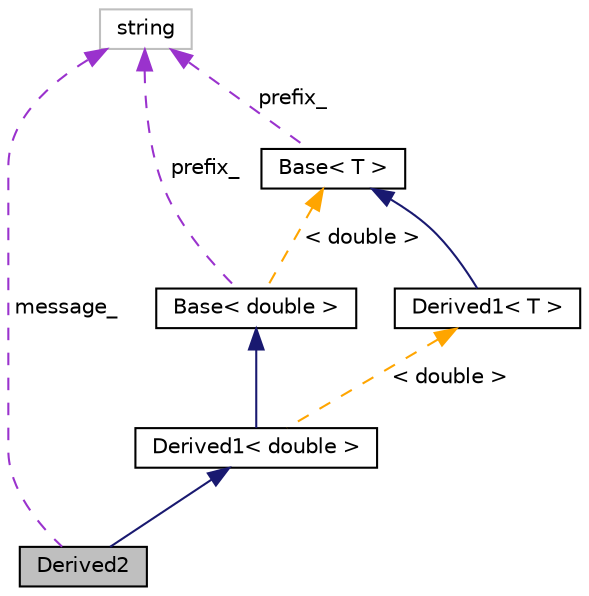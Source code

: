 digraph "Derived2"
{
  edge [fontname="Helvetica",fontsize="10",labelfontname="Helvetica",labelfontsize="10"];
  node [fontname="Helvetica",fontsize="10",shape=record];
  Node5 [label="Derived2",height=0.2,width=0.4,color="black", fillcolor="grey75", style="filled", fontcolor="black"];
  Node6 -> Node5 [dir="back",color="midnightblue",fontsize="10",style="solid",fontname="Helvetica"];
  Node6 [label="Derived1\< double \>",height=0.2,width=0.4,color="black", fillcolor="white", style="filled",URL="$d5/dbb/struct_derived1.html"];
  Node7 -> Node6 [dir="back",color="midnightblue",fontsize="10",style="solid",fontname="Helvetica"];
  Node7 [label="Base\< double \>",height=0.2,width=0.4,color="black", fillcolor="white", style="filled",URL="$d0/d05/struct_base.html"];
  Node8 -> Node7 [dir="back",color="darkorchid3",fontsize="10",style="dashed",label=" prefix_" ,fontname="Helvetica"];
  Node8 [label="string",height=0.2,width=0.4,color="grey75", fillcolor="white", style="filled"];
  Node9 -> Node7 [dir="back",color="orange",fontsize="10",style="dashed",label=" \< double \>" ,fontname="Helvetica"];
  Node9 [label="Base\< T \>",height=0.2,width=0.4,color="black", fillcolor="white", style="filled",URL="$d0/d05/struct_base.html"];
  Node8 -> Node9 [dir="back",color="darkorchid3",fontsize="10",style="dashed",label=" prefix_" ,fontname="Helvetica"];
  Node10 -> Node6 [dir="back",color="orange",fontsize="10",style="dashed",label=" \< double \>" ,fontname="Helvetica"];
  Node10 [label="Derived1\< T \>",height=0.2,width=0.4,color="black", fillcolor="white", style="filled",URL="$d5/dbb/struct_derived1.html"];
  Node9 -> Node10 [dir="back",color="midnightblue",fontsize="10",style="solid",fontname="Helvetica"];
  Node8 -> Node5 [dir="back",color="darkorchid3",fontsize="10",style="dashed",label=" message_" ,fontname="Helvetica"];
}
